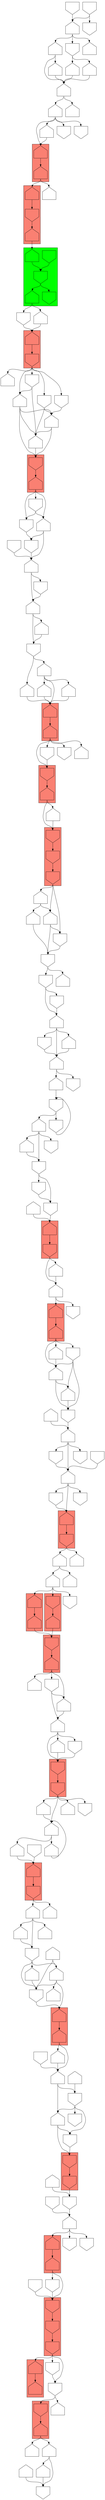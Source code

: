 digraph asm {
	edge [headport=n,tailport=s];
subgraph cluster_R18807_19906_4694_9058_10922 {
	18807 [label="",height=1,width=1,shape=invhouse];
	19906 [label="",height=1,width=1,shape=house];
	4694 [label="",height=1,width=1,shape=invhouse];
	9058 [label="",height=1,width=1,shape=house];
	10922 [label="",height=1,width=1,shape=invhouse];
	style=filled;
	fillcolor=green;
}
subgraph cluster_C9928_5483 {
	9928 [label="",height=1,width=1,shape=house];
	5483 [label="",height=1,width=1,shape=invhouse];
	style=filled;
	fillcolor=salmon;
}
subgraph cluster_C7722_5174 {
	7722 [label="",height=1,width=1,shape=invhouse];
	5174 [label="",height=1,width=1,shape=house];
	style=filled;
	fillcolor=salmon;
}
subgraph cluster_C9005_3482 {
	9005 [label="",height=1,width=1,shape=house];
	3482 [label="",height=1,width=1,shape=house];
	style=filled;
	fillcolor=salmon;
}
subgraph cluster_C357_19388 {
	357 [label="",height=1,width=1,shape=invhouse];
	19388 [label="",height=1,width=1,shape=house];
	style=filled;
	fillcolor=salmon;
}
subgraph cluster_C14441_21281_20394 {
	14441 [label="",height=1,width=1,shape=invhouse];
	21281 [label="",height=1,width=1,shape=invhouse];
	20394 [label="",height=1,width=1,shape=invhouse];
	style=filled;
	fillcolor=salmon;
}
subgraph cluster_C21243_7511 {
	21243 [label="",height=1,width=1,shape=house];
	7511 [label="",height=1,width=1,shape=invhouse];
	style=filled;
	fillcolor=salmon;
}
subgraph cluster_C9336_3981 {
	9336 [label="",height=1,width=1,shape=house];
	3981 [label="",height=1,width=1,shape=house];
	style=filled;
	fillcolor=salmon;
}
subgraph cluster_C3641_5998 {
	3641 [label="",height=1,width=1,shape=house];
	5998 [label="",height=1,width=1,shape=invhouse];
	style=filled;
	fillcolor=salmon;
}
subgraph cluster_C11030_2675 {
	11030 [label="",height=1,width=1,shape=house];
	2675 [label="",height=1,width=1,shape=house];
	style=filled;
	fillcolor=salmon;
}
subgraph cluster_C8023_6281 {
	8023 [label="",height=1,width=1,shape=invhouse];
	6281 [label="",height=1,width=1,shape=house];
	style=filled;
	fillcolor=salmon;
}
subgraph cluster_C8049_162 {
	8049 [label="",height=1,width=1,shape=invhouse];
	162 [label="",height=1,width=1,shape=invhouse];
	style=filled;
	fillcolor=salmon;
}
subgraph cluster_C5710_9081 {
	5710 [label="",height=1,width=1,shape=house];
	9081 [label="",height=1,width=1,shape=invhouse];
	style=filled;
	fillcolor=salmon;
}
subgraph cluster_C7623_21249 {
	7623 [label="",height=1,width=1,shape=house];
	21249 [label="",height=1,width=1,shape=house];
	style=filled;
	fillcolor=salmon;
}
subgraph cluster_C11323_9358 {
	11323 [label="",height=1,width=1,shape=invhouse];
	9358 [label="",height=1,width=1,shape=invhouse];
	style=filled;
	fillcolor=salmon;
}
subgraph cluster_C10000_11450 {
	10000 [label="",height=1,width=1,shape=house];
	11450 [label="",height=1,width=1,shape=house];
	style=filled;
	fillcolor=salmon;
}
subgraph cluster_C2407_12053_13 {
	2407 [label="",height=1,width=1,shape=invhouse];
	12053 [label="",height=1,width=1,shape=invhouse];
	13 [label="",height=1,width=1,shape=invhouse];
	style=filled;
	fillcolor=salmon;
}
subgraph cluster_C14393_11794 {
	14393 [label="",height=1,width=1,shape=invhouse];
	11794 [label="",height=1,width=1,shape=house];
	style=filled;
	fillcolor=salmon;
}
subgraph cluster_C2885_18328 {
	2885 [label="",height=1,width=1,shape=house];
	18328 [label="",height=1,width=1,shape=house];
	style=filled;
	fillcolor=salmon;
}
subgraph cluster_C13820_3784 {
	13820 [label="",height=1,width=1,shape=invhouse];
	3784 [label="",height=1,width=1,shape=house];
	style=filled;
	fillcolor=salmon;
}
subgraph cluster_C8329_10440_9364 {
	8329 [label="",height=1,width=1,shape=house];
	10440 [label="",height=1,width=1,shape=invhouse];
	9364 [label="",height=1,width=1,shape=house];
	style=filled;
	fillcolor=salmon;
}
subgraph cluster_C9149_6053 {
	9149 [label="",height=1,width=1,shape=house];
	6053 [label="",height=1,width=1,shape=house];
	style=filled;
	fillcolor=salmon;
}
	7096 [label="",height=1,width=1,shape=invhouse];
	10295 [label="",height=1,width=1,shape=house];
	11845 [label="",height=1,width=1,shape=invhouse];
	9368 [label="",height=1,width=1,shape=house];
	6065 [label="",height=1,width=1,shape=invhouse];
	8129 [label="",height=1,width=1,shape=invhouse];
	3662 [label="",height=1,width=1,shape=house];
	3154 [label="",height=1,width=1,shape=house];
	3860 [label="",height=1,width=1,shape=invhouse];
	9327 [label="",height=1,width=1,shape=house];
	10528 [label="",height=1,width=1,shape=house];
	10081 [label="",height=1,width=1,shape=house];
	20587 [label="",height=1,width=1,shape=invhouse];
	4510 [label="",height=1,width=1,shape=invhouse];
	2697 [label="",height=1,width=1,shape=house];
	6626 [label="",height=1,width=1,shape=invhouse];
	8849 [label="",height=1,width=1,shape=house];
	11163 [label="",height=1,width=1,shape=house];
	471 [label="",height=1,width=1,shape=invhouse];
	1742 [label="",height=1,width=1,shape=house];
	8930 [label="",height=1,width=1,shape=invhouse];
	5213 [label="",height=1,width=1,shape=invhouse];
	19688 [label="",height=1,width=1,shape=invhouse];
	3421 [label="",height=1,width=1,shape=house];
	7575 [label="",height=1,width=1,shape=house];
	6182 [label="",height=1,width=1,shape=invhouse];
	5095 [label="",height=1,width=1,shape=house];
	5970 [label="",height=1,width=1,shape=house];
	2920 [label="",height=1,width=1,shape=house];
	4506 [label="",height=1,width=1,shape=house];
	8546 [label="",height=1,width=1,shape=house];
	16070 [label="",height=1,width=1,shape=invhouse];
	6395 [label="",height=1,width=1,shape=house];
	15469 [label="",height=1,width=1,shape=house];
	19256 [label="",height=1,width=1,shape=house];
	6791 [label="",height=1,width=1,shape=house];
	14101 [label="",height=1,width=1,shape=house];
	6060 [label="",height=1,width=1,shape=invhouse];
	6891 [label="",height=1,width=1,shape=house];
	11544 [label="",height=1,width=1,shape=invhouse];
	6398 [label="",height=1,width=1,shape=house];
	6789 [label="",height=1,width=1,shape=invhouse];
	8868 [label="",height=1,width=1,shape=house];
	3942 [label="",height=1,width=1,shape=invhouse];
	20215 [label="",height=1,width=1,shape=house];
	2700 [label="",height=1,width=1,shape=invhouse];
	14789 [label="",height=1,width=1,shape=house];
	19319 [label="",height=1,width=1,shape=house];
	3571 [label="",height=1,width=1,shape=invhouse];
	8197 [label="",height=1,width=1,shape=house];
	8198 [label="",height=1,width=1,shape=house];
	17342 [label="",height=1,width=1,shape=house];
	21142 [label="",height=1,width=1,shape=invhouse];
	9685 [label="",height=1,width=1,shape=invhouse];
	15196 [label="",height=1,width=1,shape=invhouse];
	12757 [label="",height=1,width=1,shape=invhouse];
	15005 [label="",height=1,width=1,shape=invhouse];
	18678 [label="",height=1,width=1,shape=invhouse];
	4422 [label="",height=1,width=1,shape=house];
	15457 [label="",height=1,width=1,shape=invhouse];
	10902 [label="",height=1,width=1,shape=invhouse];
	17707 [label="",height=1,width=1,shape=house];
	16652 [label="",height=1,width=1,shape=house];
	16676 [label="",height=1,width=1,shape=invhouse];
	16243 [label="",height=1,width=1,shape=house];
	11222 [label="",height=1,width=1,shape=house];
	17932 [label="",height=1,width=1,shape=house];
	14629 [label="",height=1,width=1,shape=house];
	6068 [label="",height=1,width=1,shape=house];
	17891 [label="",height=1,width=1,shape=house];
	6814 [label="",height=1,width=1,shape=invhouse];
	7479 [label="",height=1,width=1,shape=house];
	16121 [label="",height=1,width=1,shape=house];
	17724 [label="",height=1,width=1,shape=invhouse];
	12633 [label="",height=1,width=1,shape=house];
	15343 [label="",height=1,width=1,shape=invhouse];
	16938 [label="",height=1,width=1,shape=house];
	18140 [label="",height=1,width=1,shape=invhouse];
	9172 [label="",height=1,width=1,shape=house];
	13207 [label="",height=1,width=1,shape=house];
	11020 [label="",height=1,width=1,shape=invhouse];
	10048 [label="",height=1,width=1,shape=invhouse];
	13279 [label="",height=1,width=1,shape=invhouse];
	13284 [label="",height=1,width=1,shape=invhouse];
	16400 [label="",height=1,width=1,shape=invhouse];
	11538 [label="",height=1,width=1,shape=house];
	12262 [label="",height=1,width=1,shape=invhouse];
	17652 [label="",height=1,width=1,shape=house];
	9836 [label="",height=1,width=1,shape=house];
	15034 [label="",height=1,width=1,shape=invhouse];
	14574 [label="",height=1,width=1,shape=house];
	5484 [label="",height=1,width=1,shape=house];
	17395 [label="",height=1,width=1,shape=house];
	17386 [label="",height=1,width=1,shape=invhouse];
	9008 [label="",height=1,width=1,shape=invhouse];
	14730 [label="",height=1,width=1,shape=invhouse];
	8159 [label="",height=1,width=1,shape=house];
	7657 [label="",height=1,width=1,shape=invhouse];
	17649 [label="",height=1,width=1,shape=house];
	13239 [label="",height=1,width=1,shape=house];
	16645 [label="",height=1,width=1,shape=invhouse];
	17694 [label="",height=1,width=1,shape=house];
	8594 [label="",height=1,width=1,shape=invhouse];
	10697 [label="",height=1,width=1,shape=invhouse];
	15437 [label="",height=1,width=1,shape=house];
	10951 [label="",height=1,width=1,shape=house];
	11857 [label="",height=1,width=1,shape=house];
	17147 [label="",height=1,width=1,shape=house];
	16171 [label="",height=1,width=1,shape=house];
	16804 [label="",height=1,width=1,shape=invhouse];
	7130 [label="",height=1,width=1,shape=house];
	10690 [label="",height=1,width=1,shape=invhouse];
	12473 [label="",height=1,width=1,shape=invhouse];
	12790 [label="",height=1,width=1,shape=house];
	13017 [label="",height=1,width=1,shape=house];
	16658 [label="",height=1,width=1,shape=invhouse];
	16665 [label="",height=1,width=1,shape=invhouse];
	7097 [label="",height=1,width=1,shape=house];
	17161 [label="",height=1,width=1,shape=house];
	1253 [label="",height=1,width=1,shape=house];
	11329 [label="",height=1,width=1,shape=house];
	11344 [label="",height=1,width=1,shape=invhouse];
	15504 [label="",height=1,width=1,shape=invhouse];
	5943 [label="",height=1,width=1,shape=house];
	18938 [label="",height=1,width=1,shape=house];
	9291 [label="",height=1,width=1,shape=house];
	16686 [label="",height=1,width=1,shape=house];
	6018 [label="",height=1,width=1,shape=house];
	12199 [label="",height=1,width=1,shape=invhouse];
	17931 [label="",height=1,width=1,shape=house];
	18165 [label="",height=1,width=1,shape=house];
	18566 [label="",height=1,width=1,shape=house];
	12822 [label="",height=1,width=1,shape=invhouse];
	17716 [label="",height=1,width=1,shape=invhouse];
	15704 [label="",height=1,width=1,shape=invhouse];
	18807 -> 4694
	4694 -> 9058
	4694 -> 10922
	9058 -> 7096
	9058 -> 7097
	7096 -> 9928
	9928 -> 5483
	5483 -> 10295
	5483 -> 11845
	5483 -> 13017
	5483 -> 16658
	5483 -> 16665
	11845 -> 9368
	11845 -> 12790
	9368 -> 7722
	9368 -> 12790
	7722 -> 5174
	5174 -> 6065
	5174 -> 7130
	5174 -> 10690
	6065 -> 8129
	8129 -> 3662
	3662 -> 3154
	3662 -> 16804
	3154 -> 3860
	3154 -> 16171
	3860 -> 9327
	3860 -> 10951
	9327 -> 9005
	9005 -> 3482
	3482 -> 357
	3482 -> 8594
	3482 -> 10697
	3482 -> 15437
	357 -> 19388
	19388 -> 14441
	19388 -> 17694
	14441 -> 21281
	21281 -> 20394
	20394 -> 10528
	20394 -> 13239
	20394 -> 16645
	10528 -> 10081
	10528 -> 13239
	10081 -> 20587
	20587 -> 4510
	20587 -> 17649
	4510 -> 2697
	4510 -> 7657
	2697 -> 6626
	2697 -> 8159
	2697 -> 8849
	6626 -> 8849
	8849 -> 11163
	8849 -> 14730
	11163 -> 471
	471 -> 1742
	471 -> 9008
	1742 -> 8930
	1742 -> 17386
	1742 -> 17395
	8930 -> 5213
	8930 -> 19688
	5213 -> 19688
	19688 -> 21243
	21243 -> 7511
	7511 -> 3421
	7511 -> 14574
	3421 -> 9336
	3421 -> 15034
	9336 -> 3981
	3981 -> 7575
	3981 -> 9836
	3981 -> 12262
	7575 -> 6182
	7575 -> 17652
	6182 -> 5095
	5095 -> 5970
	5095 -> 13284
	5095 -> 16400
	5970 -> 3641
	5970 -> 10048
	5970 -> 11020
	3641 -> 5998
	5998 -> 2920
	5998 -> 13207
	2920 -> 4506
	2920 -> 9172
	4506 -> 11030
	4506 -> 13820
	4506 -> 18140
	11030 -> 2675
	2675 -> 8023
	8023 -> 6281
	6281 -> 8546
	6281 -> 16070
	6281 -> 16938
	16070 -> 6395
	16070 -> 16938
	6395 -> 8049
	6395 -> 12633
	6395 -> 15343
	8049 -> 162
	162 -> 15469
	162 -> 16121
	162 -> 17724
	162 -> 19256
	15469 -> 19256
	19256 -> 6791
	19256 -> 7479
	6791 -> 5710
	5710 -> 9081
	9081 -> 14101
	9081 -> 17891
	14101 -> 6060
	14101 -> 6068
	14101 -> 14629
	6060 -> 6891
	6060 -> 11544
	6060 -> 16243
	6891 -> 11544
	11544 -> 7623
	7623 -> 21249
	21249 -> 6398
	21249 -> 16652
	6398 -> 6789
	6398 -> 8868
	6789 -> 8868
	6789 -> 10902
	6789 -> 15457
	8868 -> 11323
	8868 -> 15457
	11323 -> 9358
	9358 -> 3942
	3942 -> 20215
	20215 -> 10000
	20215 -> 12757
	20215 -> 15005
	10000 -> 11450
	11450 -> 2407
	11450 -> 15196
	2407 -> 12053
	12053 -> 13
	13 -> 2700
	13 -> 2885
	13 -> 21142
	2700 -> 14393
	2700 -> 17342
	14393 -> 11794
	11794 -> 14789
	11794 -> 19319
	19319 -> 3571
	19319 -> 8197
	8197 -> 3571
	8198 -> 3571
	21142 -> 2700
	2885 -> 18328
	9685 -> 2407
	15196 -> 2407
	18678 -> 20215
	4422 -> 3942
	15457 -> 11323
	17707 -> 6789
	16652 -> 6398
	16676 -> 6398
	16243 -> 7623
	16243 -> 11222
	16243 -> 11544
	17932 -> 11544
	17932 -> 16243
	14629 -> 6060
	6814 -> 5710
	7479 -> 19256
	12633 -> 8049
	15343 -> 8049
	16938 -> 6395
	3784 -> 8023
	13820 -> 3784
	11020 -> 3641
	13279 -> 5970
	13284 -> 5970
	11538 -> 5095
	12262 -> 6182
	12262 -> 7575
	12262 -> 17652
	17652 -> 6182
	9836 -> 7575
	14574 -> 3421
	5484 -> 21243
	17395 -> 8930
	9008 -> 471
	8159 -> 8849
	7657 -> 2697
	13239 -> 16645
	13239 -> 20587
	16645 -> 20587
	17694 -> 14441
	8594 -> 357
	10951 -> 9005
	10951 -> 11857
	10951 -> 17147
	11857 -> 9005
	17147 -> 9005
	16171 -> 3860
	16804 -> 3154
	7130 -> 3662
	7130 -> 8129
	10690 -> 6065
	10690 -> 7130
	12473 -> 3662
	12790 -> 7722
	13017 -> 7722
	13017 -> 9368
	13017 -> 12790
	16658 -> 12790
	16658 -> 13017
	16665 -> 9368
	7097 -> 9928
	19906 -> 4694
	9364 -> 19906
	10440 -> 9364
	8329 -> 10440
	6053 -> 8329
	6053 -> 17161
	9149 -> 6053
	1253 -> 9149
	1253 -> 11329
	1253 -> 11344
	1253 -> 15504
	11329 -> 9149
	5943 -> 1253
	5943 -> 18938
	9291 -> 5943
	16686 -> 5943
	16686 -> 9291
	6018 -> 12199
	6018 -> 16686
	6018 -> 18566
	12199 -> 17931
	12199 -> 18165
	17931 -> 5943
	18165 -> 5943
	12822 -> 6018
	12822 -> 17716
	15704 -> 6018
}